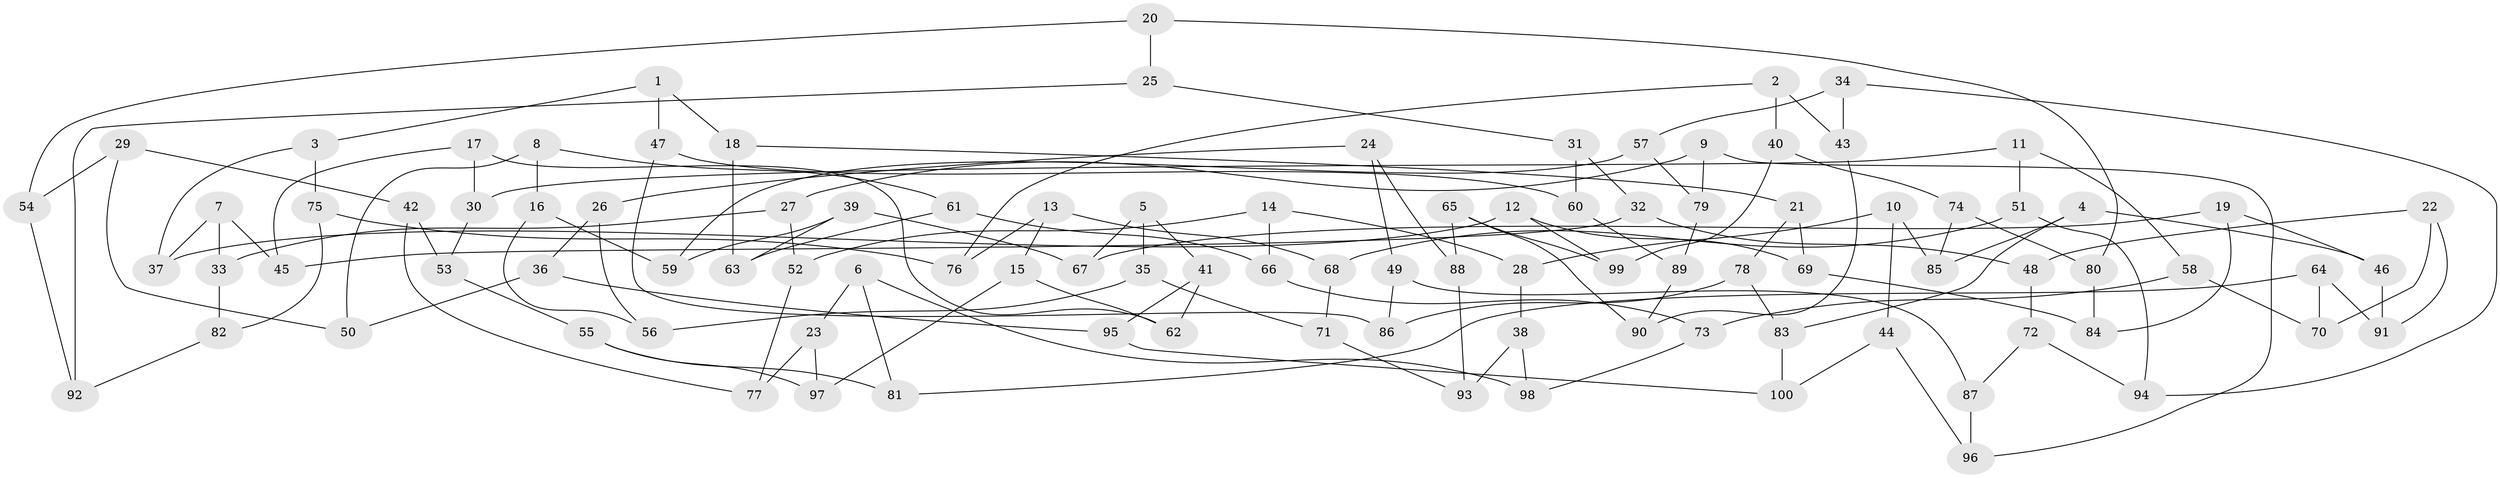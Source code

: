 // Generated by graph-tools (version 1.1) at 2025/39/02/21/25 10:39:00]
// undirected, 100 vertices, 150 edges
graph export_dot {
graph [start="1"]
  node [color=gray90,style=filled];
  1;
  2;
  3;
  4;
  5;
  6;
  7;
  8;
  9;
  10;
  11;
  12;
  13;
  14;
  15;
  16;
  17;
  18;
  19;
  20;
  21;
  22;
  23;
  24;
  25;
  26;
  27;
  28;
  29;
  30;
  31;
  32;
  33;
  34;
  35;
  36;
  37;
  38;
  39;
  40;
  41;
  42;
  43;
  44;
  45;
  46;
  47;
  48;
  49;
  50;
  51;
  52;
  53;
  54;
  55;
  56;
  57;
  58;
  59;
  60;
  61;
  62;
  63;
  64;
  65;
  66;
  67;
  68;
  69;
  70;
  71;
  72;
  73;
  74;
  75;
  76;
  77;
  78;
  79;
  80;
  81;
  82;
  83;
  84;
  85;
  86;
  87;
  88;
  89;
  90;
  91;
  92;
  93;
  94;
  95;
  96;
  97;
  98;
  99;
  100;
  1 -- 3;
  1 -- 18;
  1 -- 47;
  2 -- 40;
  2 -- 43;
  2 -- 76;
  3 -- 75;
  3 -- 37;
  4 -- 85;
  4 -- 46;
  4 -- 83;
  5 -- 67;
  5 -- 41;
  5 -- 35;
  6 -- 81;
  6 -- 23;
  6 -- 98;
  7 -- 37;
  7 -- 33;
  7 -- 45;
  8 -- 50;
  8 -- 16;
  8 -- 61;
  9 -- 96;
  9 -- 79;
  9 -- 27;
  10 -- 44;
  10 -- 28;
  10 -- 85;
  11 -- 30;
  11 -- 51;
  11 -- 58;
  12 -- 37;
  12 -- 69;
  12 -- 99;
  13 -- 15;
  13 -- 68;
  13 -- 76;
  14 -- 66;
  14 -- 52;
  14 -- 28;
  15 -- 62;
  15 -- 97;
  16 -- 59;
  16 -- 56;
  17 -- 62;
  17 -- 30;
  17 -- 45;
  18 -- 63;
  18 -- 21;
  19 -- 67;
  19 -- 84;
  19 -- 46;
  20 -- 54;
  20 -- 25;
  20 -- 80;
  21 -- 69;
  21 -- 78;
  22 -- 70;
  22 -- 91;
  22 -- 48;
  23 -- 97;
  23 -- 77;
  24 -- 26;
  24 -- 88;
  24 -- 49;
  25 -- 92;
  25 -- 31;
  26 -- 36;
  26 -- 56;
  27 -- 52;
  27 -- 33;
  28 -- 38;
  29 -- 54;
  29 -- 42;
  29 -- 50;
  30 -- 53;
  31 -- 32;
  31 -- 60;
  32 -- 48;
  32 -- 45;
  33 -- 82;
  34 -- 57;
  34 -- 94;
  34 -- 43;
  35 -- 71;
  35 -- 56;
  36 -- 95;
  36 -- 50;
  38 -- 93;
  38 -- 98;
  39 -- 59;
  39 -- 63;
  39 -- 67;
  40 -- 74;
  40 -- 99;
  41 -- 62;
  41 -- 95;
  42 -- 53;
  42 -- 77;
  43 -- 90;
  44 -- 100;
  44 -- 96;
  46 -- 91;
  47 -- 86;
  47 -- 60;
  48 -- 72;
  49 -- 87;
  49 -- 86;
  51 -- 68;
  51 -- 94;
  52 -- 77;
  53 -- 55;
  54 -- 92;
  55 -- 81;
  55 -- 97;
  57 -- 59;
  57 -- 79;
  58 -- 73;
  58 -- 70;
  60 -- 89;
  61 -- 63;
  61 -- 66;
  64 -- 81;
  64 -- 91;
  64 -- 70;
  65 -- 88;
  65 -- 90;
  65 -- 99;
  66 -- 73;
  68 -- 71;
  69 -- 84;
  71 -- 93;
  72 -- 87;
  72 -- 94;
  73 -- 98;
  74 -- 85;
  74 -- 80;
  75 -- 76;
  75 -- 82;
  78 -- 83;
  78 -- 86;
  79 -- 89;
  80 -- 84;
  82 -- 92;
  83 -- 100;
  87 -- 96;
  88 -- 93;
  89 -- 90;
  95 -- 100;
}
